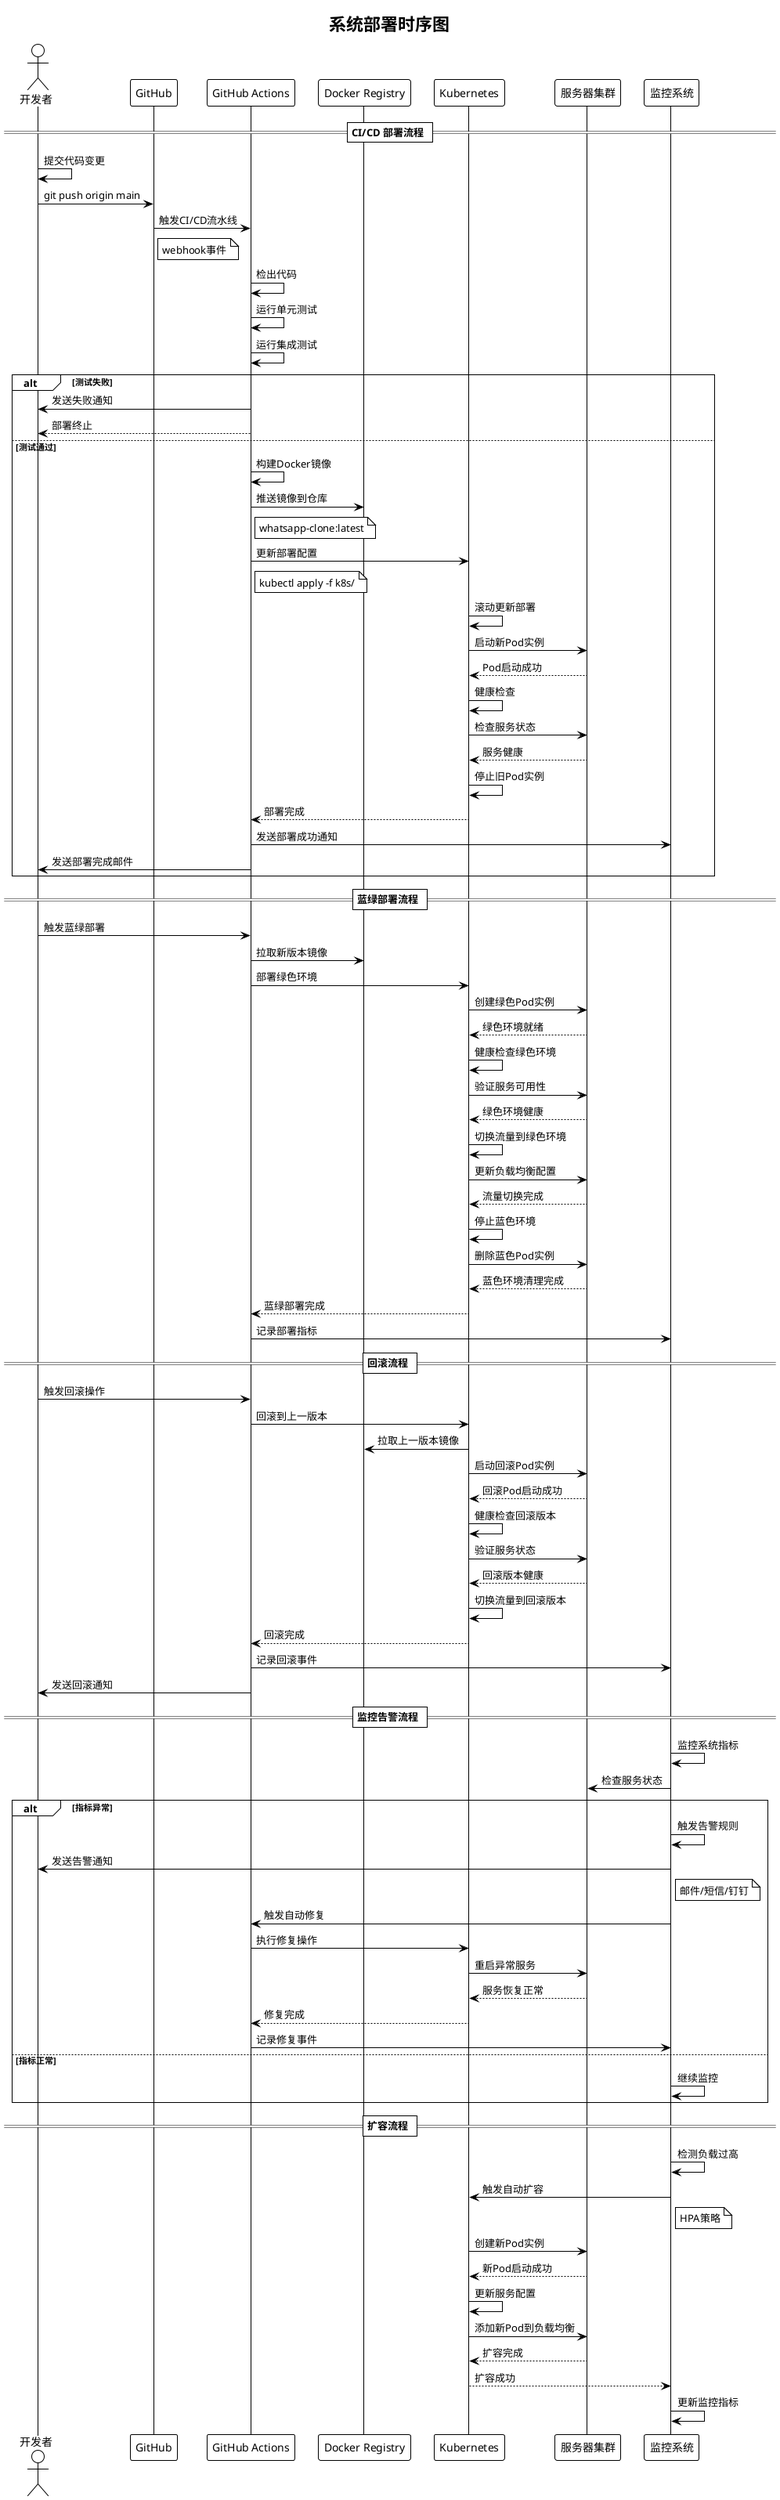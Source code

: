 @startuml deployment-sequence
!theme plain
title 系统部署时序图

actor 开发者 as D
participant "GitHub" as GH
participant "GitHub Actions" as GA
participant "Docker Registry" as R
participant "Kubernetes" as K
participant "服务器集群" as S
participant "监控系统" as M

== CI/CD 部署流程 ==

D -> D : 提交代码变更
D -> GH : git push origin main

GH -> GA : 触发CI/CD流水线
note right of GH : webhook事件

GA -> GA : 检出代码
GA -> GA : 运行单元测试
GA -> GA : 运行集成测试

alt 测试失败
    GA -> D : 发送失败通知
    GA --> D : 部署终止
else 测试通过
    GA -> GA : 构建Docker镜像
    GA -> R : 推送镜像到仓库
    note right of GA : whatsapp-clone:latest
    
    GA -> K : 更新部署配置
    note right of GA : kubectl apply -f k8s/
    
    K -> K : 滚动更新部署
    K -> S : 启动新Pod实例
    S --> K : Pod启动成功
    
    K -> K : 健康检查
    K -> S : 检查服务状态
    S --> K : 服务健康
    
    K -> K : 停止旧Pod实例
    K --> GA : 部署完成
    
    GA -> M : 发送部署成功通知
    GA -> D : 发送部署完成邮件
end

== 蓝绿部署流程 ==

D -> GA : 触发蓝绿部署
GA -> R : 拉取新版本镜像

GA -> K : 部署绿色环境
K -> S : 创建绿色Pod实例
S --> K : 绿色环境就绪

K -> K : 健康检查绿色环境
K -> S : 验证服务可用性
S --> K : 绿色环境健康

K -> K : 切换流量到绿色环境
K -> S : 更新负载均衡配置
S --> K : 流量切换完成

K -> K : 停止蓝色环境
K -> S : 删除蓝色Pod实例
S --> K : 蓝色环境清理完成

K --> GA : 蓝绿部署完成
GA -> M : 记录部署指标

== 回滚流程 ==

D -> GA : 触发回滚操作
GA -> K : 回滚到上一版本
K -> R : 拉取上一版本镜像

K -> S : 启动回滚Pod实例
S --> K : 回滚Pod启动成功

K -> K : 健康检查回滚版本
K -> S : 验证服务状态
S --> K : 回滚版本健康

K -> K : 切换流量到回滚版本
K --> GA : 回滚完成

GA -> M : 记录回滚事件
GA -> D : 发送回滚通知

== 监控告警流程 ==

M -> M : 监控系统指标
M -> S : 检查服务状态

alt 指标异常
    M -> M : 触发告警规则
    M -> D : 发送告警通知
    note right of M : 邮件/短信/钉钉
    
    M -> GA : 触发自动修复
    GA -> K : 执行修复操作
    K -> S : 重启异常服务
    S --> K : 服务恢复正常
    
    K --> GA : 修复完成
    GA -> M : 记录修复事件
else 指标正常
    M -> M : 继续监控
end

== 扩容流程 ==

M -> M : 检测负载过高
M -> K : 触发自动扩容
note right of M : HPA策略

K -> S : 创建新Pod实例
S --> K : 新Pod启动成功

K -> K : 更新服务配置
K -> S : 添加新Pod到负载均衡
S --> K : 扩容完成

K --> M : 扩容成功
M -> M : 更新监控指标

@enduml